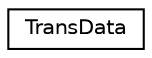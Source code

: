 digraph G
{
  edge [fontname="Helvetica",fontsize="10",labelfontname="Helvetica",labelfontsize="10"];
  node [fontname="Helvetica",fontsize="10",shape=record];
  rankdir=LR;
  Node1 [label="TransData",height=0.2,width=0.4,color="black", fillcolor="white", style="filled",URL="$d6/dc0/structTransData.html"];
}
